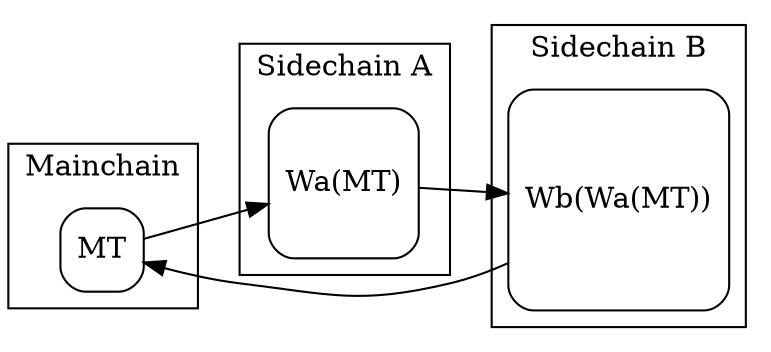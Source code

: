 digraph {
  node [shape=square style=rounded]
  rankdir=LR

  subgraph cluster_mainchain {
    label="Mainchain"

    mt [label = "MT"]

  }

  subgraph cluster_sidechain_a {
    label="Sidechain A"
    wa_mt [label = "Wa(MT)"]
  }

  subgraph cluster_sidechain_b {
    label="Sidechain B"
    wb_wa_mt [label = "Wb(Wa(MT))"]
  }

  mt -> wa_mt -> wb_wa_mt -> mt
}
